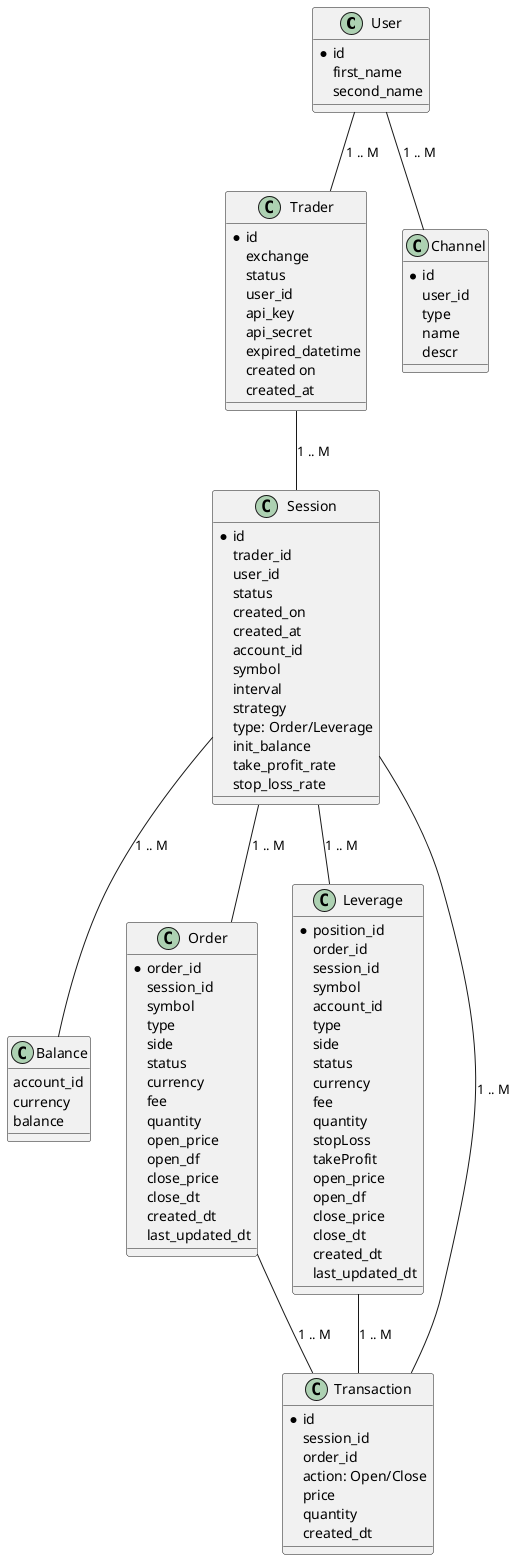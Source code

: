 @startuml Model

User -- Trader: 1 .. M
User -- Channel: 1 .. M
Trader -- Session: 1 .. M
Session -- Balance: 1 .. M
Session -- Order: 1 .. M
Session -- Leverage: 1 .. M
Session -- Transaction: 1 .. M
Order -- Transaction: 1 .. M
Leverage -- Transaction: 1 .. M

object User {
  *id
  first_name
  second_name
}

object Channel {
  *id
  user_id
  type
  name
  descr
}

object Trader {
  *id
  exchange
  status
  user_id
  api_key
  api_secret
  expired_datetime
  created on
  created_at
}

object Session {
  *id
  trader_id
  user_id
  status
  created_on
  created_at

  account_id
  symbol
  interval
  strategy
  type: Order/Leverage
  
  init_balance
  take_profit_rate
  stop_loss_rate
}

object Balance {
  account_id
  currency
  balance

}

object Order {
  *order_id
  session_id
  symbol
  type
  side  
  status  
  currency
  fee
  quantity

  ' Open part
  open_price
  open_df

  ' Close part
  close_price
  close_dt

  created_dt
  last_updated_dt
  
}

Object Leverage {
  *position_id
  order_id
  session_id
  symbol
  account_id
  type
  side  
  status  
  currency
  fee
  quantity
  stopLoss
  takeProfit

  ' Open part
  open_price
  open_df

  ' Close part
  close_price
  close_dt

  created_dt
  last_updated_dt
}

Object Transaction {
  *id
  session_id
  order_id
  action: Open/Close
  price
  quantity
  created_dt
}

@enduml
